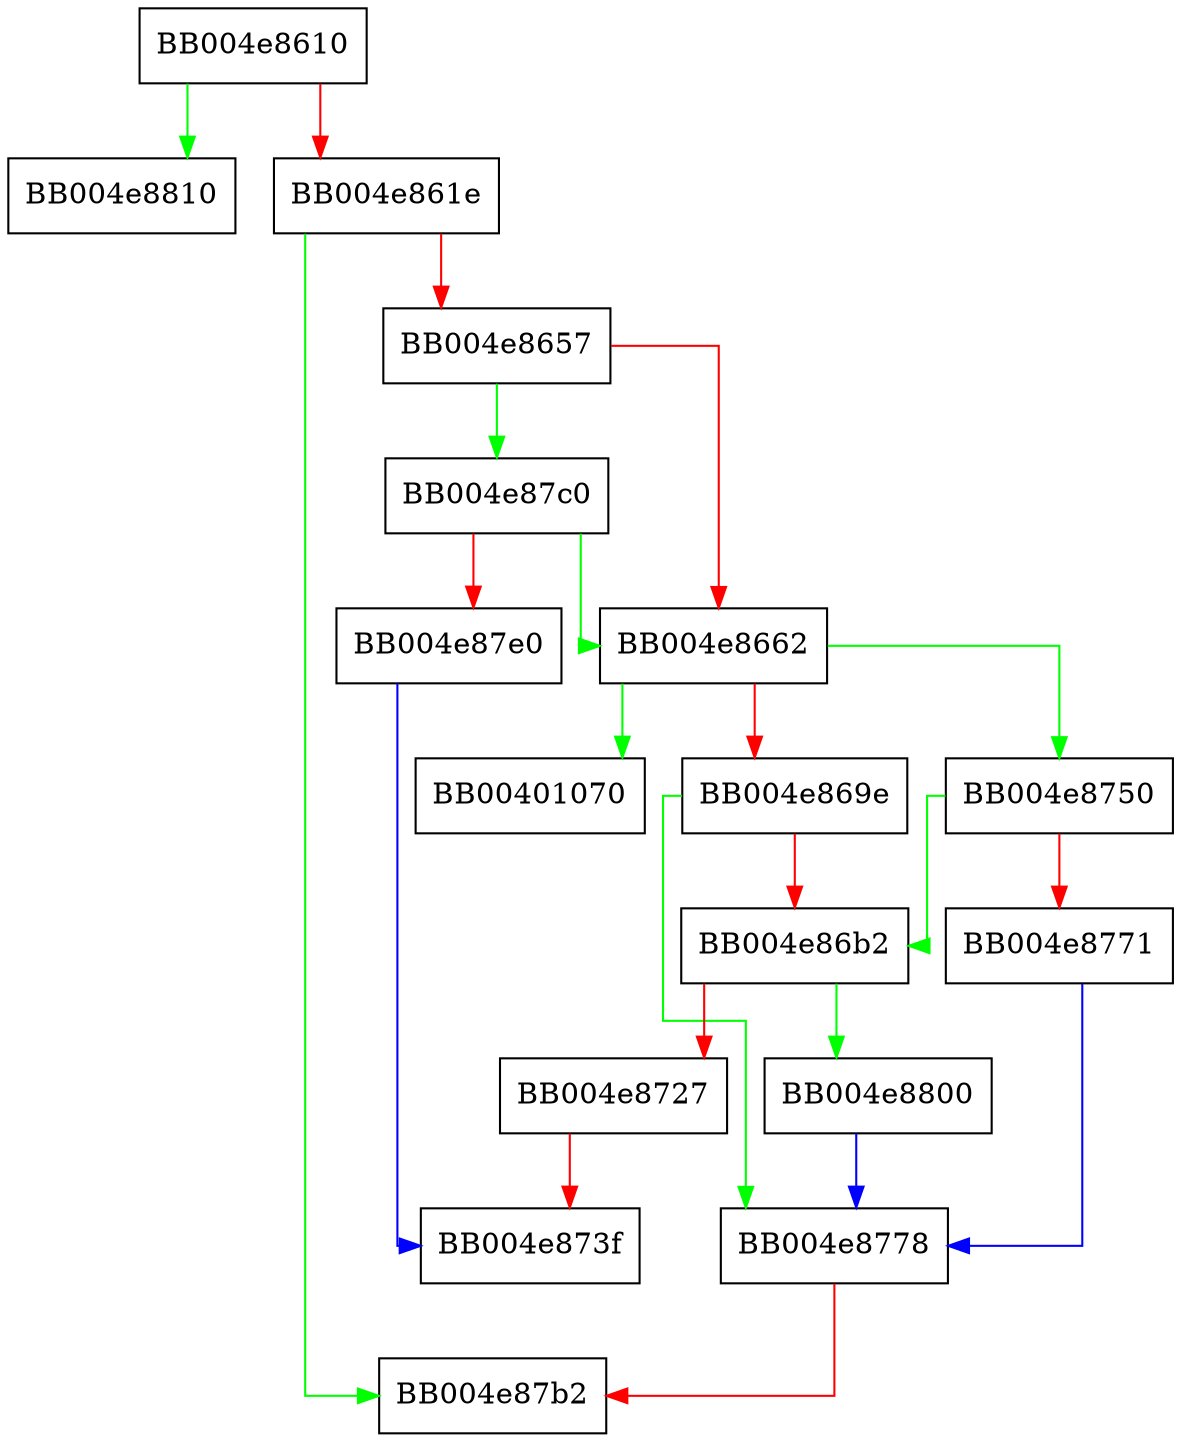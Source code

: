 digraph dtls1_buffer_message {
  node [shape="box"];
  graph [splines=ortho];
  BB004e8610 -> BB004e8810 [color="green"];
  BB004e8610 -> BB004e861e [color="red"];
  BB004e861e -> BB004e87b2 [color="green"];
  BB004e861e -> BB004e8657 [color="red"];
  BB004e8657 -> BB004e87c0 [color="green"];
  BB004e8657 -> BB004e8662 [color="red"];
  BB004e8662 -> BB00401070 [color="green"];
  BB004e8662 -> BB004e8750 [color="green"];
  BB004e8662 -> BB004e869e [color="red"];
  BB004e869e -> BB004e8778 [color="green"];
  BB004e869e -> BB004e86b2 [color="red"];
  BB004e86b2 -> BB004e8800 [color="green"];
  BB004e86b2 -> BB004e8727 [color="red"];
  BB004e8727 -> BB004e873f [color="red"];
  BB004e8750 -> BB004e86b2 [color="green"];
  BB004e8750 -> BB004e8771 [color="red"];
  BB004e8771 -> BB004e8778 [color="blue"];
  BB004e8778 -> BB004e87b2 [color="red"];
  BB004e87c0 -> BB004e8662 [color="green"];
  BB004e87c0 -> BB004e87e0 [color="red"];
  BB004e87e0 -> BB004e873f [color="blue"];
  BB004e8800 -> BB004e8778 [color="blue"];
}